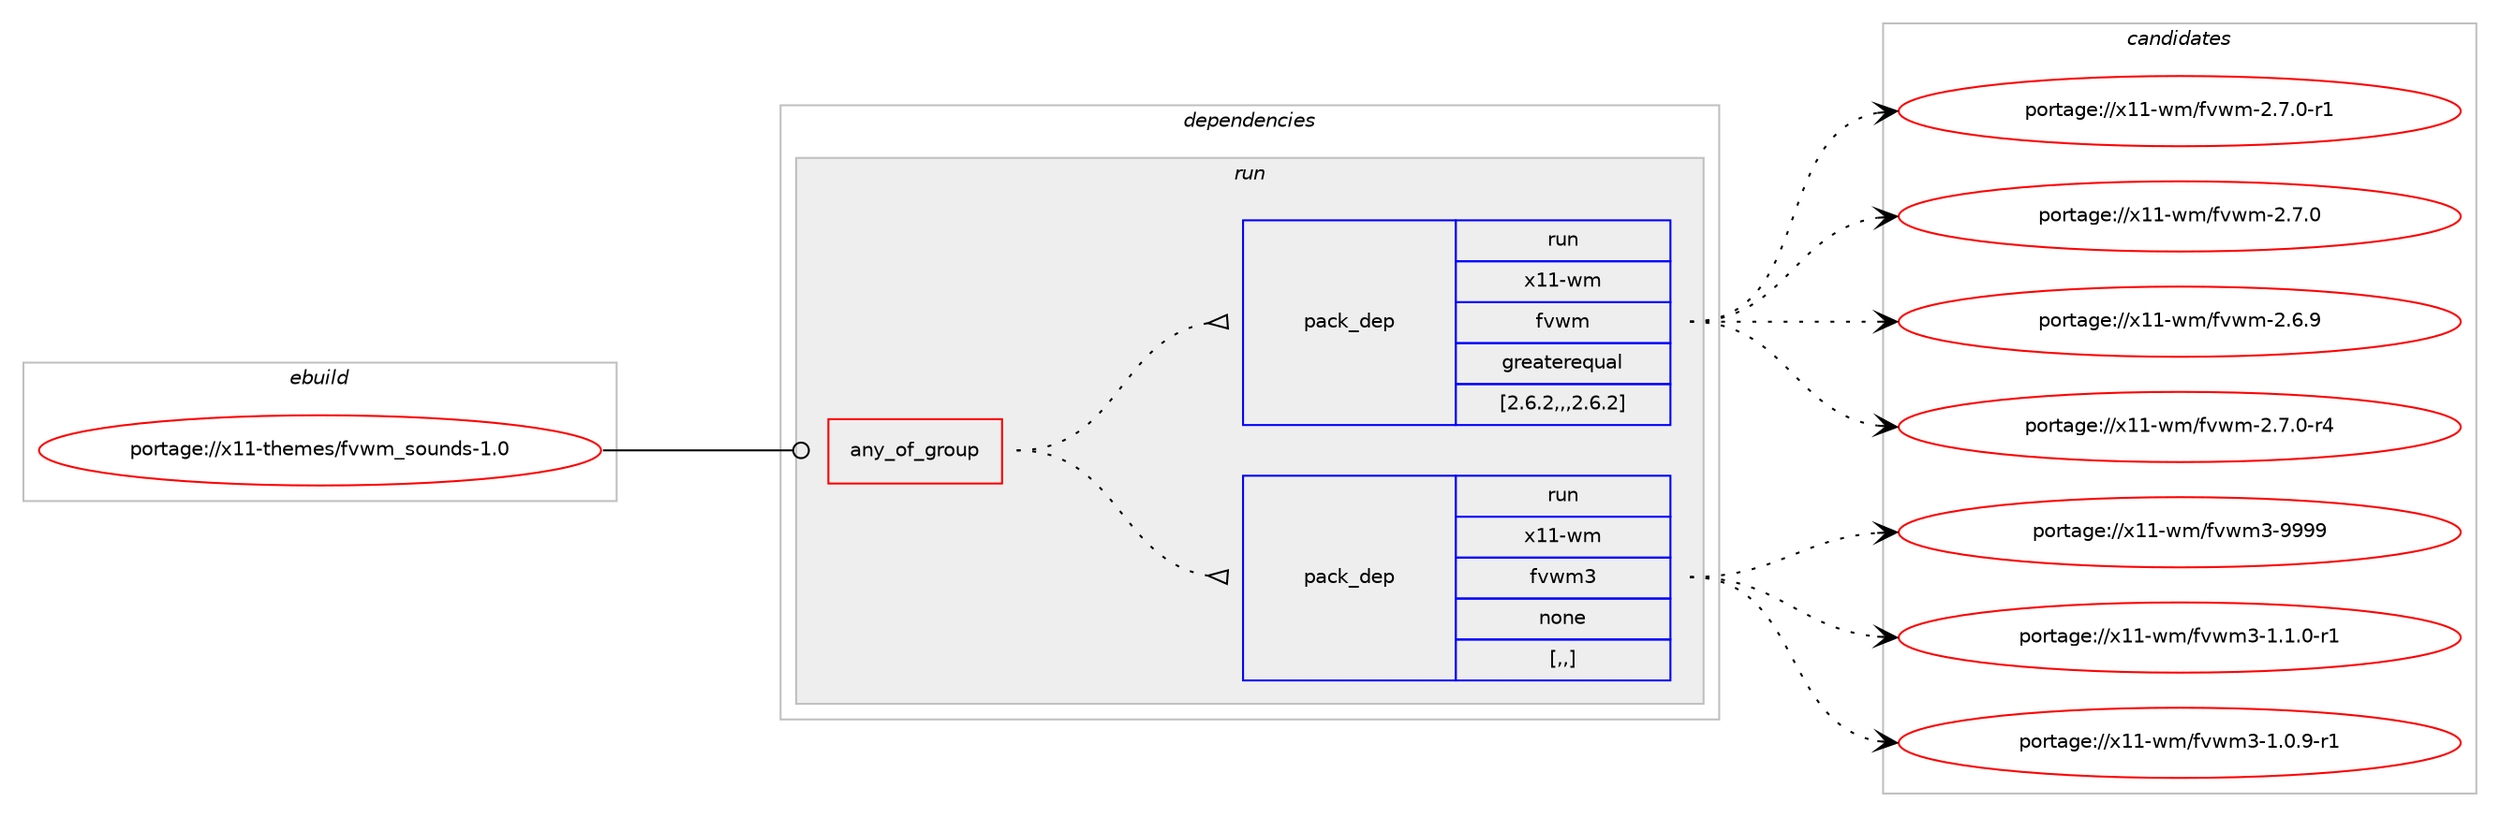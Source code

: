 digraph prolog {

# *************
# Graph options
# *************

newrank=true;
concentrate=true;
compound=true;
graph [rankdir=LR,fontname=Helvetica,fontsize=10,ranksep=1.5];#, ranksep=2.5, nodesep=0.2];
edge  [arrowhead=vee];
node  [fontname=Helvetica,fontsize=10];

# **********
# The ebuild
# **********

subgraph cluster_leftcol {
color=gray;
label=<<i>ebuild</i>>;
id [label="portage://x11-themes/fvwm_sounds-1.0", color=red, width=4, href="../x11-themes/fvwm_sounds-1.0.svg"];
}

# ****************
# The dependencies
# ****************

subgraph cluster_midcol {
color=gray;
label=<<i>dependencies</i>>;
subgraph cluster_compile {
fillcolor="#eeeeee";
style=filled;
label=<<i>compile</i>>;
}
subgraph cluster_compileandrun {
fillcolor="#eeeeee";
style=filled;
label=<<i>compile and run</i>>;
}
subgraph cluster_run {
fillcolor="#eeeeee";
style=filled;
label=<<i>run</i>>;
subgraph any3177 {
dependency467736 [label=<<TABLE BORDER="0" CELLBORDER="1" CELLSPACING="0" CELLPADDING="4"><TR><TD CELLPADDING="10">any_of_group</TD></TR></TABLE>>, shape=none, color=red];subgraph pack341086 {
dependency467737 [label=<<TABLE BORDER="0" CELLBORDER="1" CELLSPACING="0" CELLPADDING="4" WIDTH="220"><TR><TD ROWSPAN="6" CELLPADDING="30">pack_dep</TD></TR><TR><TD WIDTH="110">run</TD></TR><TR><TD>x11-wm</TD></TR><TR><TD>fvwm3</TD></TR><TR><TD>none</TD></TR><TR><TD>[,,]</TD></TR></TABLE>>, shape=none, color=blue];
}
dependency467736:e -> dependency467737:w [weight=20,style="dotted",arrowhead="oinv"];
subgraph pack341087 {
dependency467738 [label=<<TABLE BORDER="0" CELLBORDER="1" CELLSPACING="0" CELLPADDING="4" WIDTH="220"><TR><TD ROWSPAN="6" CELLPADDING="30">pack_dep</TD></TR><TR><TD WIDTH="110">run</TD></TR><TR><TD>x11-wm</TD></TR><TR><TD>fvwm</TD></TR><TR><TD>greaterequal</TD></TR><TR><TD>[2.6.2,,,2.6.2]</TD></TR></TABLE>>, shape=none, color=blue];
}
dependency467736:e -> dependency467738:w [weight=20,style="dotted",arrowhead="oinv"];
}
id:e -> dependency467736:w [weight=20,style="solid",arrowhead="odot"];
}
}

# **************
# The candidates
# **************

subgraph cluster_choices {
rank=same;
color=gray;
label=<<i>candidates</i>>;

subgraph choice341086 {
color=black;
nodesep=1;
choice12049494511910947102118119109514557575757 [label="portage://x11-wm/fvwm3-9999", color=red, width=4,href="../x11-wm/fvwm3-9999.svg"];
choice12049494511910947102118119109514549464946484511449 [label="portage://x11-wm/fvwm3-1.1.0-r1", color=red, width=4,href="../x11-wm/fvwm3-1.1.0-r1.svg"];
choice12049494511910947102118119109514549464846574511449 [label="portage://x11-wm/fvwm3-1.0.9-r1", color=red, width=4,href="../x11-wm/fvwm3-1.0.9-r1.svg"];
dependency467737:e -> choice12049494511910947102118119109514557575757:w [style=dotted,weight="100"];
dependency467737:e -> choice12049494511910947102118119109514549464946484511449:w [style=dotted,weight="100"];
dependency467737:e -> choice12049494511910947102118119109514549464846574511449:w [style=dotted,weight="100"];
}
subgraph choice341087 {
color=black;
nodesep=1;
choice120494945119109471021181191094550465546484511452 [label="portage://x11-wm/fvwm-2.7.0-r4", color=red, width=4,href="../x11-wm/fvwm-2.7.0-r4.svg"];
choice120494945119109471021181191094550465546484511449 [label="portage://x11-wm/fvwm-2.7.0-r1", color=red, width=4,href="../x11-wm/fvwm-2.7.0-r1.svg"];
choice12049494511910947102118119109455046554648 [label="portage://x11-wm/fvwm-2.7.0", color=red, width=4,href="../x11-wm/fvwm-2.7.0.svg"];
choice12049494511910947102118119109455046544657 [label="portage://x11-wm/fvwm-2.6.9", color=red, width=4,href="../x11-wm/fvwm-2.6.9.svg"];
dependency467738:e -> choice120494945119109471021181191094550465546484511452:w [style=dotted,weight="100"];
dependency467738:e -> choice120494945119109471021181191094550465546484511449:w [style=dotted,weight="100"];
dependency467738:e -> choice12049494511910947102118119109455046554648:w [style=dotted,weight="100"];
dependency467738:e -> choice12049494511910947102118119109455046544657:w [style=dotted,weight="100"];
}
}

}
